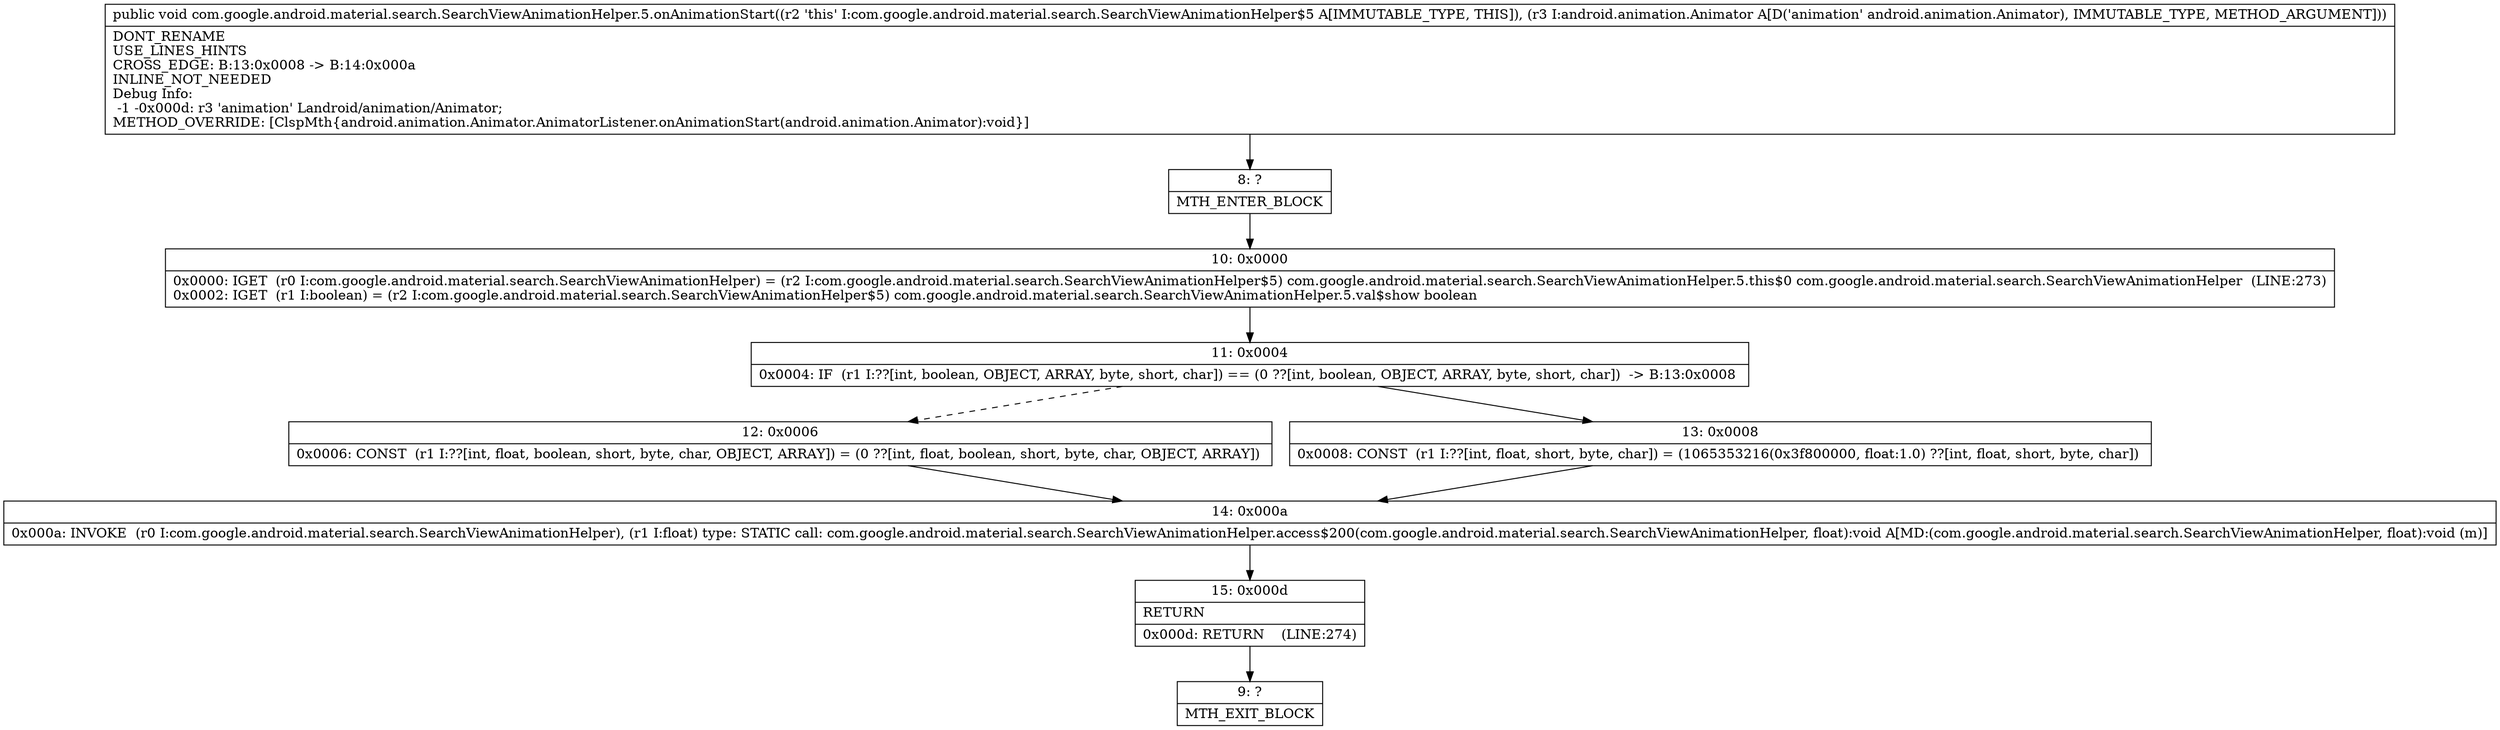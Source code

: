 digraph "CFG forcom.google.android.material.search.SearchViewAnimationHelper.5.onAnimationStart(Landroid\/animation\/Animator;)V" {
Node_8 [shape=record,label="{8\:\ ?|MTH_ENTER_BLOCK\l}"];
Node_10 [shape=record,label="{10\:\ 0x0000|0x0000: IGET  (r0 I:com.google.android.material.search.SearchViewAnimationHelper) = (r2 I:com.google.android.material.search.SearchViewAnimationHelper$5) com.google.android.material.search.SearchViewAnimationHelper.5.this$0 com.google.android.material.search.SearchViewAnimationHelper  (LINE:273)\l0x0002: IGET  (r1 I:boolean) = (r2 I:com.google.android.material.search.SearchViewAnimationHelper$5) com.google.android.material.search.SearchViewAnimationHelper.5.val$show boolean \l}"];
Node_11 [shape=record,label="{11\:\ 0x0004|0x0004: IF  (r1 I:??[int, boolean, OBJECT, ARRAY, byte, short, char]) == (0 ??[int, boolean, OBJECT, ARRAY, byte, short, char])  \-\> B:13:0x0008 \l}"];
Node_12 [shape=record,label="{12\:\ 0x0006|0x0006: CONST  (r1 I:??[int, float, boolean, short, byte, char, OBJECT, ARRAY]) = (0 ??[int, float, boolean, short, byte, char, OBJECT, ARRAY]) \l}"];
Node_14 [shape=record,label="{14\:\ 0x000a|0x000a: INVOKE  (r0 I:com.google.android.material.search.SearchViewAnimationHelper), (r1 I:float) type: STATIC call: com.google.android.material.search.SearchViewAnimationHelper.access$200(com.google.android.material.search.SearchViewAnimationHelper, float):void A[MD:(com.google.android.material.search.SearchViewAnimationHelper, float):void (m)]\l}"];
Node_15 [shape=record,label="{15\:\ 0x000d|RETURN\l|0x000d: RETURN    (LINE:274)\l}"];
Node_9 [shape=record,label="{9\:\ ?|MTH_EXIT_BLOCK\l}"];
Node_13 [shape=record,label="{13\:\ 0x0008|0x0008: CONST  (r1 I:??[int, float, short, byte, char]) = (1065353216(0x3f800000, float:1.0) ??[int, float, short, byte, char]) \l}"];
MethodNode[shape=record,label="{public void com.google.android.material.search.SearchViewAnimationHelper.5.onAnimationStart((r2 'this' I:com.google.android.material.search.SearchViewAnimationHelper$5 A[IMMUTABLE_TYPE, THIS]), (r3 I:android.animation.Animator A[D('animation' android.animation.Animator), IMMUTABLE_TYPE, METHOD_ARGUMENT]))  | DONT_RENAME\lUSE_LINES_HINTS\lCROSS_EDGE: B:13:0x0008 \-\> B:14:0x000a\lINLINE_NOT_NEEDED\lDebug Info:\l  \-1 \-0x000d: r3 'animation' Landroid\/animation\/Animator;\lMETHOD_OVERRIDE: [ClspMth\{android.animation.Animator.AnimatorListener.onAnimationStart(android.animation.Animator):void\}]\l}"];
MethodNode -> Node_8;Node_8 -> Node_10;
Node_10 -> Node_11;
Node_11 -> Node_12[style=dashed];
Node_11 -> Node_13;
Node_12 -> Node_14;
Node_14 -> Node_15;
Node_15 -> Node_9;
Node_13 -> Node_14;
}


